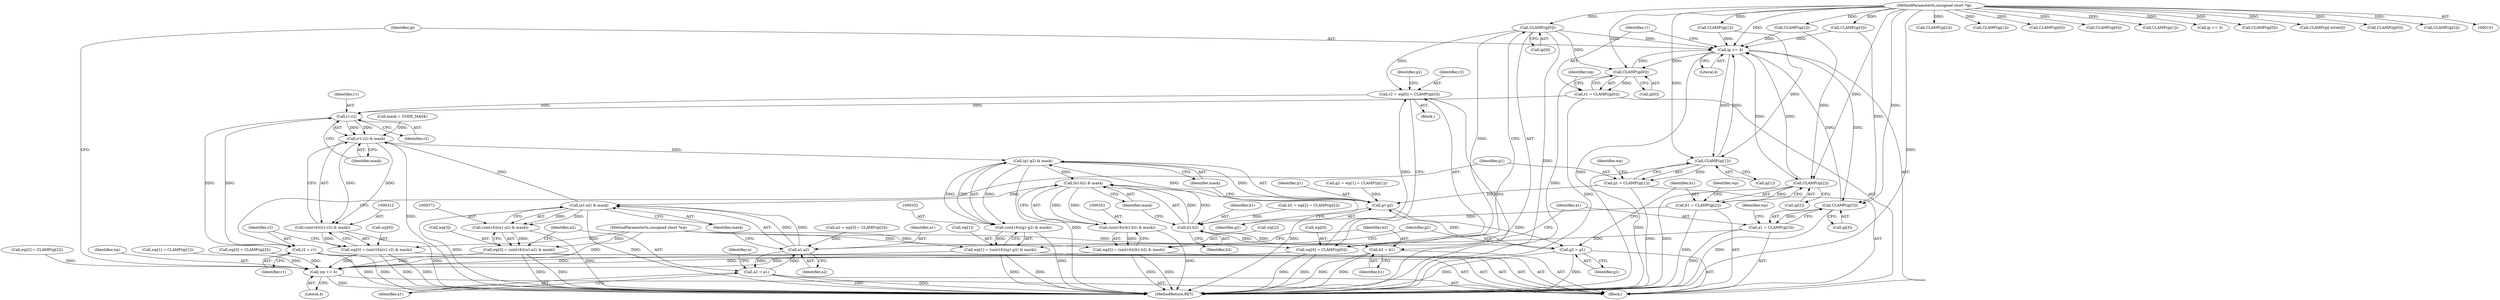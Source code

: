 digraph "0_libtiff_83a4b92815ea04969d494416eaae3d4c6b338e4a#diff-c8b4b355f9b5c06d585b23138e1c185f@pointer" {
"1000250" [label="(Call,CLAMP(ip[0]))"];
"1000102" [label="(MethodParameterIn,unsigned short *ip)"];
"1000244" [label="(Call,r2 = wp[0] = CLAMP(ip[0]))"];
"1000314" [label="(Call,r1-r2)"];
"1000313" [label="(Call,(r1-r2) & mask)"];
"1000311" [label="(Call,(uint16)((r1-r2) & mask))"];
"1000307" [label="(Call,wp[0] = (uint16)((r1-r2) & mask))"];
"1000295" [label="(Call,wp += 4)"];
"1000333" [label="(Call,(g1-g2) & mask)"];
"1000331" [label="(Call,(uint16)((g1-g2) & mask))"];
"1000327" [label="(Call,wp[1] = (uint16)((g1-g2) & mask))"];
"1000353" [label="(Call,(b1-b2) & mask)"];
"1000351" [label="(Call,(uint16)((b1-b2) & mask))"];
"1000347" [label="(Call,wp[2] = (uint16)((b1-b2) & mask))"];
"1000373" [label="(Call,(a1-a2) & mask)"];
"1000371" [label="(Call,(uint16)((a1-a2) & mask))"];
"1000367" [label="(Call,wp[3] = (uint16)((a1-a2) & mask))"];
"1000318" [label="(Call,r2 = r1)"];
"1000246" [label="(Call,wp[0] = CLAMP(ip[0]))"];
"1000298" [label="(Call,ip += 4)"];
"1000303" [label="(Call,CLAMP(ip[0]))"];
"1000301" [label="(Call,r1 = CLAMP(ip[0]))"];
"1000323" [label="(Call,CLAMP(ip[1]))"];
"1000321" [label="(Call,g1 = CLAMP(ip[1]))"];
"1000334" [label="(Call,g1-g2)"];
"1000338" [label="(Call,g2 = g1)"];
"1000343" [label="(Call,CLAMP(ip[2]))"];
"1000341" [label="(Call,b1 = CLAMP(ip[2]))"];
"1000354" [label="(Call,b1-b2)"];
"1000358" [label="(Call,b2 = b1)"];
"1000363" [label="(Call,CLAMP(ip[3]))"];
"1000361" [label="(Call,a1 = CLAMP(ip[3]))"];
"1000374" [label="(Call,a1-a2)"];
"1000378" [label="(Call,a2 = a1)"];
"1000351" [label="(Call,(uint16)((b1-b2) & mask))"];
"1000307" [label="(Call,wp[0] = (uint16)((r1-r2) & mask))"];
"1000295" [label="(Call,wp += 4)"];
"1000324" [label="(Call,ip[1])"];
"1000327" [label="(Call,wp[1] = (uint16)((g1-g2) & mask))"];
"1000353" [label="(Call,(b1-b2) & mask)"];
"1000302" [label="(Identifier,r1)"];
"1000254" [label="(Call,g2 = wp[1] = CLAMP(ip[1]))"];
"1000355" [label="(Identifier,b1)"];
"1000243" [label="(Block,)"];
"1000300" [label="(Literal,4)"];
"1000157" [label="(Call,CLAMP(ip[2]))"];
"1000296" [label="(Identifier,wp)"];
"1000356" [label="(Identifier,b2)"];
"1000255" [label="(Identifier,g2)"];
"1000335" [label="(Identifier,g1)"];
"1000336" [label="(Identifier,g2)"];
"1000377" [label="(Identifier,mask)"];
"1000260" [label="(Call,CLAMP(ip[1]))"];
"1000297" [label="(Literal,4)"];
"1000200" [label="(Call,CLAMP(ip[1]))"];
"1000341" [label="(Call,b1 = CLAMP(ip[2]))"];
"1000338" [label="(Call,g2 = g1)"];
"1000301" [label="(Call,r1 = CLAMP(ip[0]))"];
"1000328" [label="(Call,wp[1])"];
"1000354" [label="(Call,b1-b2)"];
"1000314" [label="(Call,r1-r2)"];
"1000321" [label="(Call,g1 = CLAMP(ip[1]))"];
"1000348" [label="(Call,wp[2])"];
"1000244" [label="(Call,r2 = wp[0] = CLAMP(ip[0]))"];
"1000251" [label="(Call,ip[0])"];
"1000413" [label="(Call,CLAMP(ip[0]))"];
"1000320" [label="(Identifier,r1)"];
"1000274" [label="(Call,a2 = wp[3] = CLAMP(ip[3]))"];
"1000361" [label="(Call,a1 = CLAMP(ip[3]))"];
"1000137" [label="(Call,CLAMP(ip[0]))"];
"1000318" [label="(Call,r2 = r1)"];
"1000362" [label="(Identifier,a1)"];
"1000147" [label="(Call,CLAMP(ip[1]))"];
"1000375" [label="(Identifier,a1)"];
"1000323" [label="(Call,CLAMP(ip[1]))"];
"1000349" [label="(Identifier,wp)"];
"1000175" [label="(Call,ip += 3)"];
"1000380" [label="(Identifier,a1)"];
"1000342" [label="(Identifier,b1)"];
"1000311" [label="(Call,(uint16)((r1-r2) & mask))"];
"1000304" [label="(Call,ip[0])"];
"1000266" [label="(Call,wp[2] = CLAMP(ip[2]))"];
"1000270" [label="(Call,CLAMP(ip[2]))"];
"1000367" [label="(Call,wp[3] = (uint16)((a1-a2) & mask))"];
"1000371" [label="(Call,(uint16)((a1-a2) & mask))"];
"1000360" [label="(Identifier,b1)"];
"1000331" [label="(Call,(uint16)((g1-g2) & mask))"];
"1000337" [label="(Identifier,mask)"];
"1000359" [label="(Identifier,b2)"];
"1000299" [label="(Identifier,ip)"];
"1000376" [label="(Identifier,a2)"];
"1000428" [label="(MethodReturn,RET)"];
"1000357" [label="(Identifier,mask)"];
"1000322" [label="(Identifier,g1)"];
"1000315" [label="(Identifier,r1)"];
"1000280" [label="(Call,CLAMP(ip[3]))"];
"1000334" [label="(Call,g1-g2)"];
"1000309" [label="(Identifier,wp)"];
"1000347" [label="(Call,wp[2] = (uint16)((b1-b2) & mask))"];
"1000389" [label="(Call,CLAMP(ip[0]))"];
"1000316" [label="(Identifier,r2)"];
"1000289" [label="(Identifier,n)"];
"1000339" [label="(Identifier,g2)"];
"1000303" [label="(Call,CLAMP(ip[0]))"];
"1000364" [label="(Call,ip[3])"];
"1000373" [label="(Call,(a1-a2) & mask)"];
"1000340" [label="(Identifier,g1)"];
"1000105" [label="(MethodParameterIn,unsigned short *wp)"];
"1000343" [label="(Call,CLAMP(ip[2]))"];
"1000417" [label="(Call,CLAMP(ip[-stride]))"];
"1000245" [label="(Identifier,r2)"];
"1000363" [label="(Call,CLAMP(ip[3]))"];
"1000298" [label="(Call,ip += 4)"];
"1000256" [label="(Call,wp[1] = CLAMP(ip[1]))"];
"1000368" [label="(Call,wp[3])"];
"1000246" [label="(Call,wp[0] = CLAMP(ip[0]))"];
"1000369" [label="(Identifier,wp)"];
"1000250" [label="(Call,CLAMP(ip[0]))"];
"1000308" [label="(Call,wp[0])"];
"1000102" [label="(MethodParameterIn,unsigned short *ip)"];
"1000291" [label="(Block,)"];
"1000317" [label="(Identifier,mask)"];
"1000329" [label="(Identifier,wp)"];
"1000180" [label="(Call,CLAMP(ip[0]))"];
"1000276" [label="(Call,wp[3] = CLAMP(ip[3]))"];
"1000118" [label="(Call,mask = CODE_MASK)"];
"1000374" [label="(Call,a1-a2)"];
"1000358" [label="(Call,b2 = b1)"];
"1000264" [label="(Call,b2 = wp[2] = CLAMP(ip[2]))"];
"1000313" [label="(Call,(r1-r2) & mask)"];
"1000379" [label="(Identifier,a2)"];
"1000378" [label="(Call,a2 = a1)"];
"1000247" [label="(Call,wp[0])"];
"1000319" [label="(Identifier,r2)"];
"1000220" [label="(Call,CLAMP(ip[2]))"];
"1000333" [label="(Call,(g1-g2) & mask)"];
"1000344" [label="(Call,ip[2])"];
"1000250" -> "1000246"  [label="AST: "];
"1000250" -> "1000251"  [label="CFG: "];
"1000251" -> "1000250"  [label="AST: "];
"1000246" -> "1000250"  [label="CFG: "];
"1000250" -> "1000428"  [label="DDG: "];
"1000250" -> "1000244"  [label="DDG: "];
"1000250" -> "1000246"  [label="DDG: "];
"1000102" -> "1000250"  [label="DDG: "];
"1000250" -> "1000298"  [label="DDG: "];
"1000250" -> "1000303"  [label="DDG: "];
"1000102" -> "1000101"  [label="AST: "];
"1000102" -> "1000428"  [label="DDG: "];
"1000102" -> "1000137"  [label="DDG: "];
"1000102" -> "1000147"  [label="DDG: "];
"1000102" -> "1000157"  [label="DDG: "];
"1000102" -> "1000175"  [label="DDG: "];
"1000102" -> "1000180"  [label="DDG: "];
"1000102" -> "1000200"  [label="DDG: "];
"1000102" -> "1000220"  [label="DDG: "];
"1000102" -> "1000260"  [label="DDG: "];
"1000102" -> "1000270"  [label="DDG: "];
"1000102" -> "1000280"  [label="DDG: "];
"1000102" -> "1000298"  [label="DDG: "];
"1000102" -> "1000303"  [label="DDG: "];
"1000102" -> "1000323"  [label="DDG: "];
"1000102" -> "1000343"  [label="DDG: "];
"1000102" -> "1000363"  [label="DDG: "];
"1000102" -> "1000389"  [label="DDG: "];
"1000102" -> "1000413"  [label="DDG: "];
"1000102" -> "1000417"  [label="DDG: "];
"1000244" -> "1000243"  [label="AST: "];
"1000244" -> "1000246"  [label="CFG: "];
"1000245" -> "1000244"  [label="AST: "];
"1000246" -> "1000244"  [label="AST: "];
"1000255" -> "1000244"  [label="CFG: "];
"1000244" -> "1000428"  [label="DDG: "];
"1000246" -> "1000244"  [label="DDG: "];
"1000244" -> "1000314"  [label="DDG: "];
"1000314" -> "1000313"  [label="AST: "];
"1000314" -> "1000316"  [label="CFG: "];
"1000315" -> "1000314"  [label="AST: "];
"1000316" -> "1000314"  [label="AST: "];
"1000317" -> "1000314"  [label="CFG: "];
"1000314" -> "1000313"  [label="DDG: "];
"1000314" -> "1000313"  [label="DDG: "];
"1000301" -> "1000314"  [label="DDG: "];
"1000318" -> "1000314"  [label="DDG: "];
"1000314" -> "1000318"  [label="DDG: "];
"1000313" -> "1000311"  [label="AST: "];
"1000313" -> "1000317"  [label="CFG: "];
"1000317" -> "1000313"  [label="AST: "];
"1000311" -> "1000313"  [label="CFG: "];
"1000313" -> "1000428"  [label="DDG: "];
"1000313" -> "1000311"  [label="DDG: "];
"1000313" -> "1000311"  [label="DDG: "];
"1000373" -> "1000313"  [label="DDG: "];
"1000118" -> "1000313"  [label="DDG: "];
"1000313" -> "1000333"  [label="DDG: "];
"1000311" -> "1000307"  [label="AST: "];
"1000312" -> "1000311"  [label="AST: "];
"1000307" -> "1000311"  [label="CFG: "];
"1000311" -> "1000428"  [label="DDG: "];
"1000311" -> "1000307"  [label="DDG: "];
"1000307" -> "1000291"  [label="AST: "];
"1000308" -> "1000307"  [label="AST: "];
"1000319" -> "1000307"  [label="CFG: "];
"1000307" -> "1000428"  [label="DDG: "];
"1000307" -> "1000428"  [label="DDG: "];
"1000307" -> "1000295"  [label="DDG: "];
"1000105" -> "1000307"  [label="DDG: "];
"1000295" -> "1000291"  [label="AST: "];
"1000295" -> "1000297"  [label="CFG: "];
"1000296" -> "1000295"  [label="AST: "];
"1000297" -> "1000295"  [label="AST: "];
"1000299" -> "1000295"  [label="CFG: "];
"1000295" -> "1000428"  [label="DDG: "];
"1000367" -> "1000295"  [label="DDG: "];
"1000327" -> "1000295"  [label="DDG: "];
"1000276" -> "1000295"  [label="DDG: "];
"1000256" -> "1000295"  [label="DDG: "];
"1000246" -> "1000295"  [label="DDG: "];
"1000347" -> "1000295"  [label="DDG: "];
"1000266" -> "1000295"  [label="DDG: "];
"1000105" -> "1000295"  [label="DDG: "];
"1000333" -> "1000331"  [label="AST: "];
"1000333" -> "1000337"  [label="CFG: "];
"1000334" -> "1000333"  [label="AST: "];
"1000337" -> "1000333"  [label="AST: "];
"1000331" -> "1000333"  [label="CFG: "];
"1000333" -> "1000428"  [label="DDG: "];
"1000333" -> "1000331"  [label="DDG: "];
"1000333" -> "1000331"  [label="DDG: "];
"1000334" -> "1000333"  [label="DDG: "];
"1000334" -> "1000333"  [label="DDG: "];
"1000333" -> "1000353"  [label="DDG: "];
"1000331" -> "1000327"  [label="AST: "];
"1000332" -> "1000331"  [label="AST: "];
"1000327" -> "1000331"  [label="CFG: "];
"1000331" -> "1000428"  [label="DDG: "];
"1000331" -> "1000327"  [label="DDG: "];
"1000327" -> "1000291"  [label="AST: "];
"1000328" -> "1000327"  [label="AST: "];
"1000339" -> "1000327"  [label="CFG: "];
"1000327" -> "1000428"  [label="DDG: "];
"1000327" -> "1000428"  [label="DDG: "];
"1000105" -> "1000327"  [label="DDG: "];
"1000353" -> "1000351"  [label="AST: "];
"1000353" -> "1000357"  [label="CFG: "];
"1000354" -> "1000353"  [label="AST: "];
"1000357" -> "1000353"  [label="AST: "];
"1000351" -> "1000353"  [label="CFG: "];
"1000353" -> "1000428"  [label="DDG: "];
"1000353" -> "1000351"  [label="DDG: "];
"1000353" -> "1000351"  [label="DDG: "];
"1000354" -> "1000353"  [label="DDG: "];
"1000354" -> "1000353"  [label="DDG: "];
"1000353" -> "1000373"  [label="DDG: "];
"1000351" -> "1000347"  [label="AST: "];
"1000352" -> "1000351"  [label="AST: "];
"1000347" -> "1000351"  [label="CFG: "];
"1000351" -> "1000428"  [label="DDG: "];
"1000351" -> "1000347"  [label="DDG: "];
"1000347" -> "1000291"  [label="AST: "];
"1000348" -> "1000347"  [label="AST: "];
"1000359" -> "1000347"  [label="CFG: "];
"1000347" -> "1000428"  [label="DDG: "];
"1000347" -> "1000428"  [label="DDG: "];
"1000105" -> "1000347"  [label="DDG: "];
"1000373" -> "1000371"  [label="AST: "];
"1000373" -> "1000377"  [label="CFG: "];
"1000374" -> "1000373"  [label="AST: "];
"1000377" -> "1000373"  [label="AST: "];
"1000371" -> "1000373"  [label="CFG: "];
"1000373" -> "1000428"  [label="DDG: "];
"1000373" -> "1000428"  [label="DDG: "];
"1000373" -> "1000371"  [label="DDG: "];
"1000373" -> "1000371"  [label="DDG: "];
"1000374" -> "1000373"  [label="DDG: "];
"1000374" -> "1000373"  [label="DDG: "];
"1000371" -> "1000367"  [label="AST: "];
"1000372" -> "1000371"  [label="AST: "];
"1000367" -> "1000371"  [label="CFG: "];
"1000371" -> "1000428"  [label="DDG: "];
"1000371" -> "1000367"  [label="DDG: "];
"1000367" -> "1000291"  [label="AST: "];
"1000368" -> "1000367"  [label="AST: "];
"1000379" -> "1000367"  [label="CFG: "];
"1000367" -> "1000428"  [label="DDG: "];
"1000367" -> "1000428"  [label="DDG: "];
"1000105" -> "1000367"  [label="DDG: "];
"1000318" -> "1000291"  [label="AST: "];
"1000318" -> "1000320"  [label="CFG: "];
"1000319" -> "1000318"  [label="AST: "];
"1000320" -> "1000318"  [label="AST: "];
"1000322" -> "1000318"  [label="CFG: "];
"1000318" -> "1000428"  [label="DDG: "];
"1000318" -> "1000428"  [label="DDG: "];
"1000247" -> "1000246"  [label="AST: "];
"1000246" -> "1000428"  [label="DDG: "];
"1000246" -> "1000428"  [label="DDG: "];
"1000105" -> "1000246"  [label="DDG: "];
"1000298" -> "1000291"  [label="AST: "];
"1000298" -> "1000300"  [label="CFG: "];
"1000299" -> "1000298"  [label="AST: "];
"1000300" -> "1000298"  [label="AST: "];
"1000302" -> "1000298"  [label="CFG: "];
"1000298" -> "1000428"  [label="DDG: "];
"1000303" -> "1000298"  [label="DDG: "];
"1000363" -> "1000298"  [label="DDG: "];
"1000323" -> "1000298"  [label="DDG: "];
"1000280" -> "1000298"  [label="DDG: "];
"1000260" -> "1000298"  [label="DDG: "];
"1000270" -> "1000298"  [label="DDG: "];
"1000343" -> "1000298"  [label="DDG: "];
"1000298" -> "1000303"  [label="DDG: "];
"1000298" -> "1000323"  [label="DDG: "];
"1000298" -> "1000343"  [label="DDG: "];
"1000298" -> "1000363"  [label="DDG: "];
"1000303" -> "1000301"  [label="AST: "];
"1000303" -> "1000304"  [label="CFG: "];
"1000304" -> "1000303"  [label="AST: "];
"1000301" -> "1000303"  [label="CFG: "];
"1000303" -> "1000428"  [label="DDG: "];
"1000303" -> "1000301"  [label="DDG: "];
"1000301" -> "1000291"  [label="AST: "];
"1000302" -> "1000301"  [label="AST: "];
"1000309" -> "1000301"  [label="CFG: "];
"1000301" -> "1000428"  [label="DDG: "];
"1000323" -> "1000321"  [label="AST: "];
"1000323" -> "1000324"  [label="CFG: "];
"1000324" -> "1000323"  [label="AST: "];
"1000321" -> "1000323"  [label="CFG: "];
"1000323" -> "1000428"  [label="DDG: "];
"1000323" -> "1000321"  [label="DDG: "];
"1000260" -> "1000323"  [label="DDG: "];
"1000321" -> "1000291"  [label="AST: "];
"1000322" -> "1000321"  [label="AST: "];
"1000329" -> "1000321"  [label="CFG: "];
"1000321" -> "1000428"  [label="DDG: "];
"1000321" -> "1000334"  [label="DDG: "];
"1000334" -> "1000336"  [label="CFG: "];
"1000335" -> "1000334"  [label="AST: "];
"1000336" -> "1000334"  [label="AST: "];
"1000337" -> "1000334"  [label="CFG: "];
"1000338" -> "1000334"  [label="DDG: "];
"1000254" -> "1000334"  [label="DDG: "];
"1000334" -> "1000338"  [label="DDG: "];
"1000338" -> "1000291"  [label="AST: "];
"1000338" -> "1000340"  [label="CFG: "];
"1000339" -> "1000338"  [label="AST: "];
"1000340" -> "1000338"  [label="AST: "];
"1000342" -> "1000338"  [label="CFG: "];
"1000338" -> "1000428"  [label="DDG: "];
"1000338" -> "1000428"  [label="DDG: "];
"1000343" -> "1000341"  [label="AST: "];
"1000343" -> "1000344"  [label="CFG: "];
"1000344" -> "1000343"  [label="AST: "];
"1000341" -> "1000343"  [label="CFG: "];
"1000343" -> "1000428"  [label="DDG: "];
"1000343" -> "1000341"  [label="DDG: "];
"1000270" -> "1000343"  [label="DDG: "];
"1000341" -> "1000291"  [label="AST: "];
"1000342" -> "1000341"  [label="AST: "];
"1000349" -> "1000341"  [label="CFG: "];
"1000341" -> "1000428"  [label="DDG: "];
"1000341" -> "1000354"  [label="DDG: "];
"1000354" -> "1000356"  [label="CFG: "];
"1000355" -> "1000354"  [label="AST: "];
"1000356" -> "1000354"  [label="AST: "];
"1000357" -> "1000354"  [label="CFG: "];
"1000264" -> "1000354"  [label="DDG: "];
"1000358" -> "1000354"  [label="DDG: "];
"1000354" -> "1000358"  [label="DDG: "];
"1000358" -> "1000291"  [label="AST: "];
"1000358" -> "1000360"  [label="CFG: "];
"1000359" -> "1000358"  [label="AST: "];
"1000360" -> "1000358"  [label="AST: "];
"1000362" -> "1000358"  [label="CFG: "];
"1000358" -> "1000428"  [label="DDG: "];
"1000358" -> "1000428"  [label="DDG: "];
"1000363" -> "1000361"  [label="AST: "];
"1000363" -> "1000364"  [label="CFG: "];
"1000364" -> "1000363"  [label="AST: "];
"1000361" -> "1000363"  [label="CFG: "];
"1000363" -> "1000428"  [label="DDG: "];
"1000363" -> "1000361"  [label="DDG: "];
"1000280" -> "1000363"  [label="DDG: "];
"1000361" -> "1000291"  [label="AST: "];
"1000362" -> "1000361"  [label="AST: "];
"1000369" -> "1000361"  [label="CFG: "];
"1000361" -> "1000428"  [label="DDG: "];
"1000361" -> "1000374"  [label="DDG: "];
"1000374" -> "1000376"  [label="CFG: "];
"1000375" -> "1000374"  [label="AST: "];
"1000376" -> "1000374"  [label="AST: "];
"1000377" -> "1000374"  [label="CFG: "];
"1000274" -> "1000374"  [label="DDG: "];
"1000378" -> "1000374"  [label="DDG: "];
"1000374" -> "1000378"  [label="DDG: "];
"1000378" -> "1000291"  [label="AST: "];
"1000378" -> "1000380"  [label="CFG: "];
"1000379" -> "1000378"  [label="AST: "];
"1000380" -> "1000378"  [label="AST: "];
"1000289" -> "1000378"  [label="CFG: "];
"1000378" -> "1000428"  [label="DDG: "];
"1000378" -> "1000428"  [label="DDG: "];
}
